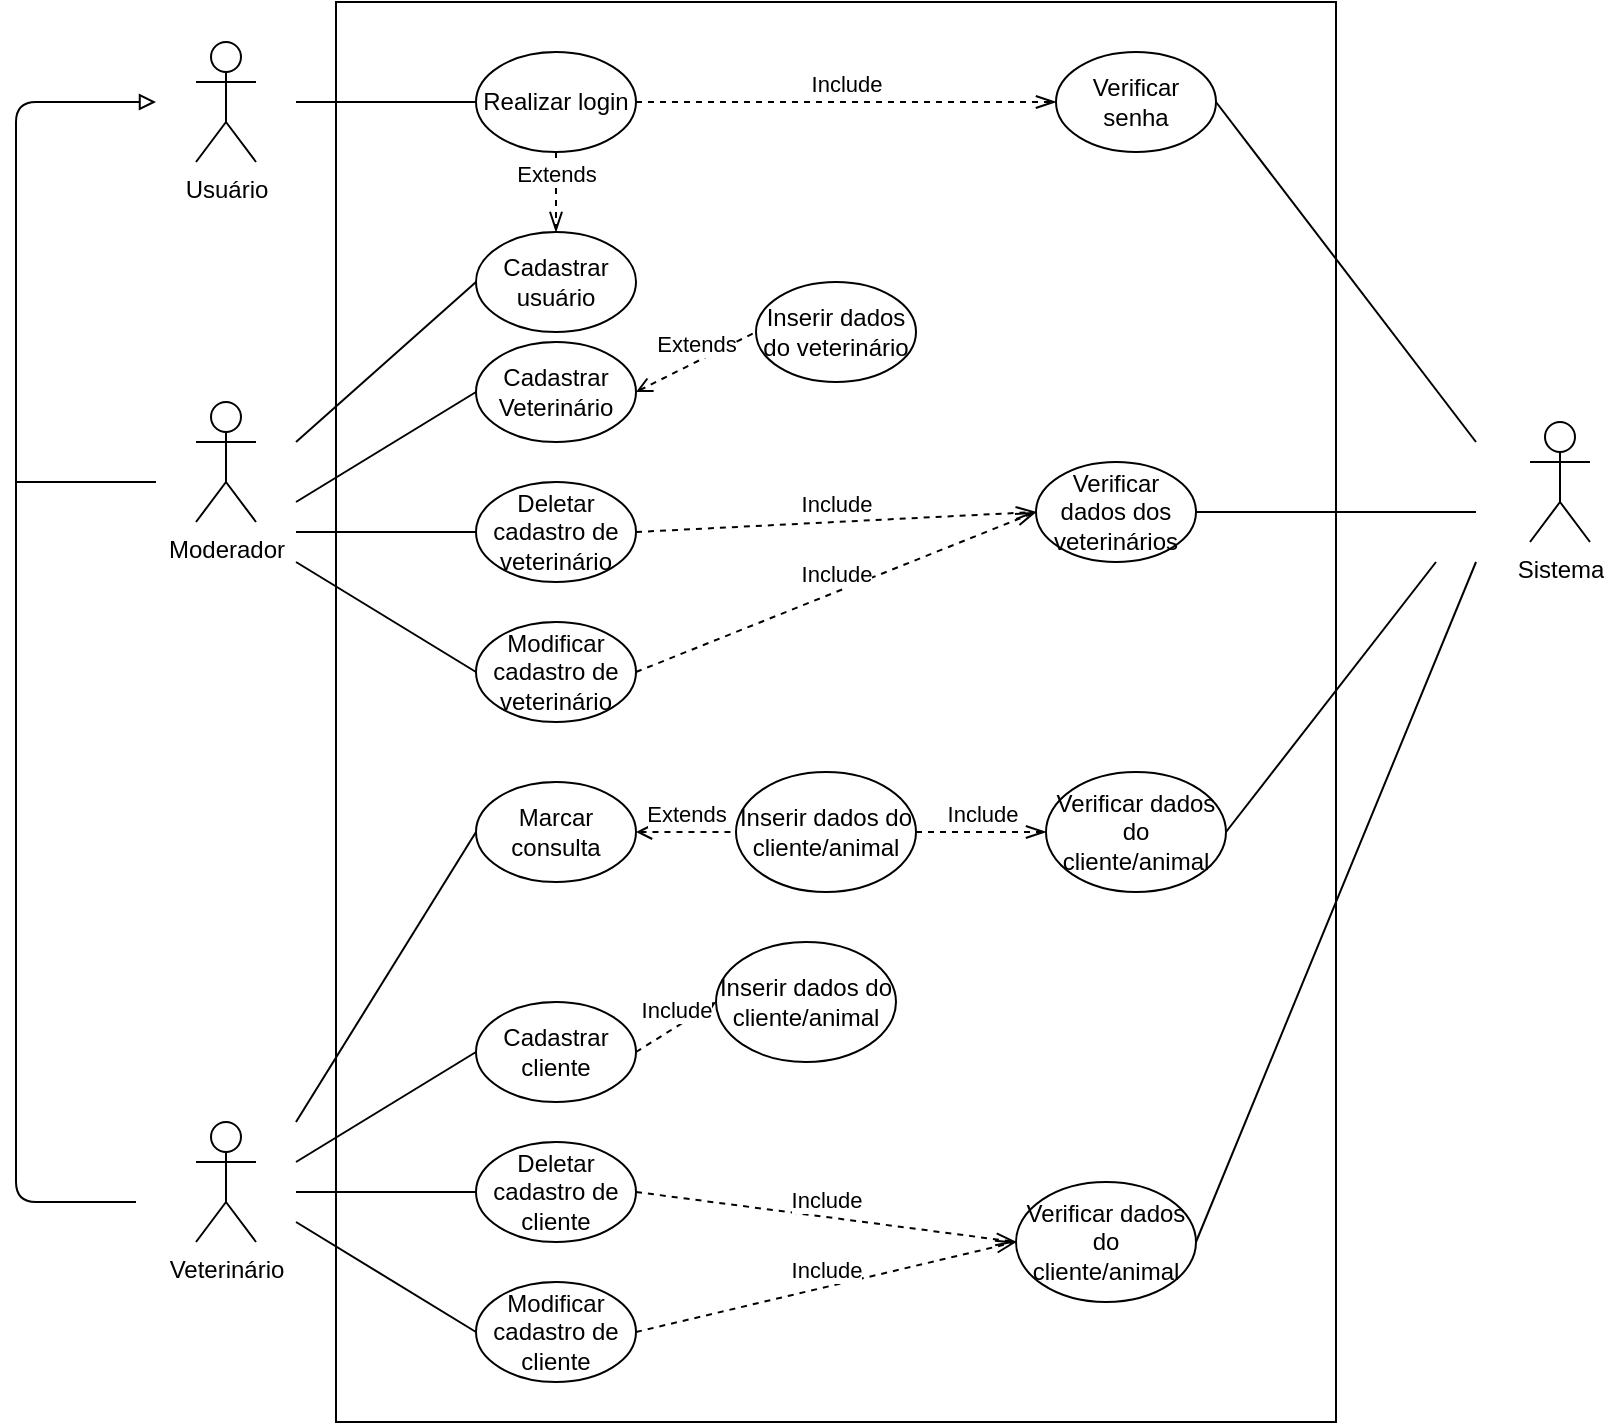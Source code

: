 <mxfile version="14.9.8" type="device" pages="3"><diagram id="sH-dvyDjHyyXj_8XE5ra" name="Caso de uso"><mxGraphModel dx="1043" dy="854" grid="1" gridSize="10" guides="1" tooltips="1" connect="1" arrows="1" fold="1" page="1" pageScale="1" pageWidth="827" pageHeight="1169" math="0" shadow="0"><root><mxCell id="0"/><mxCell id="1" parent="0"/><mxCell id="lDStgTZhg8uJ1jmvvIPx-1" value="Object" style="html=1;" vertex="1" parent="1"><mxGeometry x="280" y="490" width="110" height="50" as="geometry"/></mxCell><mxCell id="lDStgTZhg8uJ1jmvvIPx-2" value="" style="html=1;" vertex="1" parent="1"><mxGeometry x="170" y="210" width="500" height="710" as="geometry"/></mxCell><mxCell id="lDStgTZhg8uJ1jmvvIPx-3" value="Veterinário" style="shape=umlActor;verticalLabelPosition=bottom;verticalAlign=top;html=1;" vertex="1" parent="1"><mxGeometry x="100" y="770" width="30" height="60" as="geometry"/></mxCell><mxCell id="lDStgTZhg8uJ1jmvvIPx-4" value="Moderador" style="shape=umlActor;verticalLabelPosition=bottom;verticalAlign=top;html=1;" vertex="1" parent="1"><mxGeometry x="100" y="410" width="30" height="60" as="geometry"/></mxCell><mxCell id="lDStgTZhg8uJ1jmvvIPx-5" value="Usuário" style="shape=umlActor;verticalLabelPosition=bottom;verticalAlign=top;html=1;" vertex="1" parent="1"><mxGeometry x="100" y="230" width="30" height="60" as="geometry"/></mxCell><mxCell id="lDStgTZhg8uJ1jmvvIPx-7" value="" style="endArrow=block;html=1;endFill=0;" edge="1" parent="1"><mxGeometry width="50" height="50" relative="1" as="geometry"><mxPoint x="70" y="810" as="sourcePoint"/><mxPoint x="80" y="260" as="targetPoint"/><Array as="points"><mxPoint x="10" y="810"/><mxPoint x="10" y="470"/><mxPoint x="10" y="260"/></Array></mxGeometry></mxCell><mxCell id="lDStgTZhg8uJ1jmvvIPx-9" value="" style="endArrow=none;html=1;" edge="1" parent="1"><mxGeometry width="50" height="50" relative="1" as="geometry"><mxPoint x="10" y="450" as="sourcePoint"/><mxPoint x="80" y="450" as="targetPoint"/></mxGeometry></mxCell><mxCell id="lDStgTZhg8uJ1jmvvIPx-11" value="Cadastrar cliente" style="ellipse;whiteSpace=wrap;html=1;" vertex="1" parent="1"><mxGeometry x="240" y="710" width="80" height="50" as="geometry"/></mxCell><mxCell id="lDStgTZhg8uJ1jmvvIPx-12" value="Deletar cadastro de cliente" style="ellipse;whiteSpace=wrap;html=1;" vertex="1" parent="1"><mxGeometry x="240" y="780" width="80" height="50" as="geometry"/></mxCell><mxCell id="lDStgTZhg8uJ1jmvvIPx-13" value="Modificar cadastro de cliente" style="ellipse;whiteSpace=wrap;html=1;" vertex="1" parent="1"><mxGeometry x="240" y="850" width="80" height="50" as="geometry"/></mxCell><mxCell id="lDStgTZhg8uJ1jmvvIPx-14" value="" style="endArrow=none;html=1;entryX=0;entryY=0.5;entryDx=0;entryDy=0;" edge="1" parent="1" target="lDStgTZhg8uJ1jmvvIPx-12"><mxGeometry width="50" height="50" relative="1" as="geometry"><mxPoint x="150" y="805" as="sourcePoint"/><mxPoint x="360" y="850" as="targetPoint"/></mxGeometry></mxCell><mxCell id="lDStgTZhg8uJ1jmvvIPx-16" value="" style="endArrow=none;html=1;entryX=0;entryY=0.5;entryDx=0;entryDy=0;" edge="1" parent="1" target="lDStgTZhg8uJ1jmvvIPx-11"><mxGeometry width="50" height="50" relative="1" as="geometry"><mxPoint x="150" y="790" as="sourcePoint"/><mxPoint x="250" y="815" as="targetPoint"/></mxGeometry></mxCell><mxCell id="lDStgTZhg8uJ1jmvvIPx-17" value="" style="endArrow=none;html=1;entryX=0;entryY=0.5;entryDx=0;entryDy=0;" edge="1" parent="1" target="lDStgTZhg8uJ1jmvvIPx-13"><mxGeometry width="50" height="50" relative="1" as="geometry"><mxPoint x="150" y="820" as="sourcePoint"/><mxPoint x="250" y="745" as="targetPoint"/></mxGeometry></mxCell><mxCell id="lDStgTZhg8uJ1jmvvIPx-18" value="Realizar login" style="ellipse;whiteSpace=wrap;html=1;" vertex="1" parent="1"><mxGeometry x="240" y="235" width="80" height="50" as="geometry"/></mxCell><mxCell id="lDStgTZhg8uJ1jmvvIPx-19" value="" style="endArrow=none;html=1;entryX=0;entryY=0.5;entryDx=0;entryDy=0;" edge="1" parent="1" target="lDStgTZhg8uJ1jmvvIPx-18"><mxGeometry width="50" height="50" relative="1" as="geometry"><mxPoint x="150" y="260" as="sourcePoint"/><mxPoint x="250" y="455" as="targetPoint"/></mxGeometry></mxCell><mxCell id="lDStgTZhg8uJ1jmvvIPx-20" value="Cadastrar usuário" style="ellipse;whiteSpace=wrap;html=1;" vertex="1" parent="1"><mxGeometry x="240" y="325" width="80" height="50" as="geometry"/></mxCell><mxCell id="lDStgTZhg8uJ1jmvvIPx-31" value="Extends" style="html=1;verticalAlign=bottom;endArrow=openThin;dashed=1;endSize=8;endFill=0;exitX=0.5;exitY=1;exitDx=0;exitDy=0;entryX=0.5;entryY=0;entryDx=0;entryDy=0;" edge="1" parent="1" source="lDStgTZhg8uJ1jmvvIPx-18" target="lDStgTZhg8uJ1jmvvIPx-20"><mxGeometry relative="1" as="geometry"><mxPoint x="380" y="510" as="sourcePoint"/><mxPoint x="300" y="510" as="targetPoint"/></mxGeometry></mxCell><mxCell id="lDStgTZhg8uJ1jmvvIPx-32" value="Cadastrar Veterinário" style="ellipse;whiteSpace=wrap;html=1;" vertex="1" parent="1"><mxGeometry x="240" y="380" width="80" height="50" as="geometry"/></mxCell><mxCell id="lDStgTZhg8uJ1jmvvIPx-33" value="Deletar cadastro de veterinário" style="ellipse;whiteSpace=wrap;html=1;" vertex="1" parent="1"><mxGeometry x="240" y="450" width="80" height="50" as="geometry"/></mxCell><mxCell id="lDStgTZhg8uJ1jmvvIPx-34" value="Modificar cadastro de veterinário" style="ellipse;whiteSpace=wrap;html=1;" vertex="1" parent="1"><mxGeometry x="240" y="520" width="80" height="50" as="geometry"/></mxCell><mxCell id="lDStgTZhg8uJ1jmvvIPx-35" value="" style="endArrow=none;html=1;entryX=0;entryY=0.5;entryDx=0;entryDy=0;" edge="1" parent="1" target="lDStgTZhg8uJ1jmvvIPx-33"><mxGeometry width="50" height="50" relative="1" as="geometry"><mxPoint x="150" y="475" as="sourcePoint"/><mxPoint x="360" y="520" as="targetPoint"/></mxGeometry></mxCell><mxCell id="lDStgTZhg8uJ1jmvvIPx-36" value="" style="endArrow=none;html=1;entryX=0;entryY=0.5;entryDx=0;entryDy=0;" edge="1" parent="1" target="lDStgTZhg8uJ1jmvvIPx-32"><mxGeometry width="50" height="50" relative="1" as="geometry"><mxPoint x="150" y="460" as="sourcePoint"/><mxPoint x="250" y="485" as="targetPoint"/></mxGeometry></mxCell><mxCell id="lDStgTZhg8uJ1jmvvIPx-37" value="" style="endArrow=none;html=1;entryX=0;entryY=0.5;entryDx=0;entryDy=0;" edge="1" parent="1" target="lDStgTZhg8uJ1jmvvIPx-34"><mxGeometry width="50" height="50" relative="1" as="geometry"><mxPoint x="150" y="490" as="sourcePoint"/><mxPoint x="250" y="415" as="targetPoint"/></mxGeometry></mxCell><mxCell id="lDStgTZhg8uJ1jmvvIPx-38" value="" style="endArrow=none;html=1;entryX=0;entryY=0.5;entryDx=0;entryDy=0;" edge="1" parent="1" target="lDStgTZhg8uJ1jmvvIPx-20"><mxGeometry width="50" height="50" relative="1" as="geometry"><mxPoint x="150" y="430" as="sourcePoint"/><mxPoint x="360" y="490" as="targetPoint"/></mxGeometry></mxCell><mxCell id="lDStgTZhg8uJ1jmvvIPx-39" value="Include" style="html=1;verticalAlign=bottom;endArrow=openThin;dashed=1;endSize=8;endFill=0;exitX=1;exitY=0.5;exitDx=0;exitDy=0;" edge="1" parent="1" source="lDStgTZhg8uJ1jmvvIPx-18"><mxGeometry relative="1" as="geometry"><mxPoint x="290" y="295" as="sourcePoint"/><mxPoint x="530" y="260" as="targetPoint"/><Array as="points"/></mxGeometry></mxCell><mxCell id="lDStgTZhg8uJ1jmvvIPx-40" value="Verificar senha" style="ellipse;whiteSpace=wrap;html=1;" vertex="1" parent="1"><mxGeometry x="530" y="235" width="80" height="50" as="geometry"/></mxCell><mxCell id="lDStgTZhg8uJ1jmvvIPx-42" value="Inserir dados do veterinário" style="ellipse;whiteSpace=wrap;html=1;" vertex="1" parent="1"><mxGeometry x="380" y="350" width="80" height="50" as="geometry"/></mxCell><mxCell id="lDStgTZhg8uJ1jmvvIPx-43" value="Sistema" style="shape=umlActor;verticalLabelPosition=bottom;verticalAlign=top;html=1;" vertex="1" parent="1"><mxGeometry x="767" y="420" width="30" height="60" as="geometry"/></mxCell><mxCell id="lDStgTZhg8uJ1jmvvIPx-44" value="Include" style="html=1;verticalAlign=bottom;endArrow=open;dashed=1;endSize=8;endFill=0;exitX=1;exitY=0.5;exitDx=0;exitDy=0;entryX=0;entryY=0.5;entryDx=0;entryDy=0;" edge="1" parent="1" target="lDStgTZhg8uJ1jmvvIPx-45" source="lDStgTZhg8uJ1jmvvIPx-11"><mxGeometry relative="1" as="geometry"><mxPoint x="290" y="748" as="sourcePoint"/><mxPoint x="510" y="735" as="targetPoint"/><Array as="points"/></mxGeometry></mxCell><mxCell id="lDStgTZhg8uJ1jmvvIPx-45" value="Inserir dados do cliente/animal" style="ellipse;whiteSpace=wrap;html=1;" vertex="1" parent="1"><mxGeometry x="360" y="680" width="90" height="60" as="geometry"/></mxCell><mxCell id="lDStgTZhg8uJ1jmvvIPx-46" value="Verificar dados dos veterinários" style="ellipse;whiteSpace=wrap;html=1;" vertex="1" parent="1"><mxGeometry x="520" y="440" width="80" height="50" as="geometry"/></mxCell><mxCell id="lDStgTZhg8uJ1jmvvIPx-47" value="Verificar dados do cliente/animal" style="ellipse;whiteSpace=wrap;html=1;" vertex="1" parent="1"><mxGeometry x="510" y="800" width="90" height="60" as="geometry"/></mxCell><mxCell id="lDStgTZhg8uJ1jmvvIPx-51" value="Include" style="html=1;verticalAlign=bottom;endArrow=openThin;dashed=1;endSize=8;endFill=0;exitX=1;exitY=0.5;exitDx=0;exitDy=0;entryX=0;entryY=0.5;entryDx=0;entryDy=0;" edge="1" parent="1" source="lDStgTZhg8uJ1jmvvIPx-12" target="lDStgTZhg8uJ1jmvvIPx-47"><mxGeometry relative="1" as="geometry"><mxPoint x="340" y="800" as="sourcePoint"/><mxPoint x="550" y="800" as="targetPoint"/><Array as="points"/></mxGeometry></mxCell><mxCell id="lDStgTZhg8uJ1jmvvIPx-52" value="Include" style="html=1;verticalAlign=bottom;endArrow=openThin;dashed=1;endSize=8;endFill=0;exitX=1;exitY=0.5;exitDx=0;exitDy=0;entryX=0;entryY=0.5;entryDx=0;entryDy=0;" edge="1" parent="1" source="lDStgTZhg8uJ1jmvvIPx-13" target="lDStgTZhg8uJ1jmvvIPx-47"><mxGeometry relative="1" as="geometry"><mxPoint x="330" y="815" as="sourcePoint"/><mxPoint x="520" y="835" as="targetPoint"/><Array as="points"/></mxGeometry></mxCell><mxCell id="lDStgTZhg8uJ1jmvvIPx-53" value="" style="endArrow=none;html=1;exitX=1;exitY=0.5;exitDx=0;exitDy=0;" edge="1" parent="1" source="lDStgTZhg8uJ1jmvvIPx-47"><mxGeometry width="50" height="50" relative="1" as="geometry"><mxPoint x="310" y="540" as="sourcePoint"/><mxPoint x="740" y="490" as="targetPoint"/></mxGeometry></mxCell><mxCell id="lDStgTZhg8uJ1jmvvIPx-54" value="Include" style="html=1;verticalAlign=bottom;endArrow=openThin;dashed=1;endSize=8;endFill=0;exitX=1;exitY=0.5;exitDx=0;exitDy=0;entryX=0;entryY=0.5;entryDx=0;entryDy=0;" edge="1" parent="1" source="lDStgTZhg8uJ1jmvvIPx-33" target="lDStgTZhg8uJ1jmvvIPx-46"><mxGeometry relative="1" as="geometry"><mxPoint x="330" y="695" as="sourcePoint"/><mxPoint x="530" y="460" as="targetPoint"/><Array as="points"/></mxGeometry></mxCell><mxCell id="lDStgTZhg8uJ1jmvvIPx-55" value="Include" style="html=1;verticalAlign=bottom;endArrow=openThin;dashed=1;endSize=8;endFill=0;entryX=0;entryY=0.5;entryDx=0;entryDy=0;exitX=1;exitY=0.5;exitDx=0;exitDy=0;" edge="1" parent="1" source="lDStgTZhg8uJ1jmvvIPx-34" target="lDStgTZhg8uJ1jmvvIPx-46"><mxGeometry relative="1" as="geometry"><mxPoint x="330" y="485" as="sourcePoint"/><mxPoint x="530" y="475" as="targetPoint"/><Array as="points"/></mxGeometry></mxCell><mxCell id="lDStgTZhg8uJ1jmvvIPx-56" value="" style="endArrow=none;html=1;exitX=1;exitY=0.5;exitDx=0;exitDy=0;" edge="1" parent="1" source="lDStgTZhg8uJ1jmvvIPx-46"><mxGeometry width="50" height="50" relative="1" as="geometry"><mxPoint x="600" y="715" as="sourcePoint"/><mxPoint x="740" y="465" as="targetPoint"/></mxGeometry></mxCell><mxCell id="lDStgTZhg8uJ1jmvvIPx-57" value="" style="endArrow=none;html=1;exitX=1;exitY=0.5;exitDx=0;exitDy=0;" edge="1" parent="1" source="lDStgTZhg8uJ1jmvvIPx-40"><mxGeometry width="50" height="50" relative="1" as="geometry"><mxPoint x="610" y="475" as="sourcePoint"/><mxPoint x="740" y="430" as="targetPoint"/></mxGeometry></mxCell><mxCell id="lDStgTZhg8uJ1jmvvIPx-59" value="Extends" style="html=1;verticalAlign=bottom;endArrow=none;dashed=1;endSize=8;endFill=0;exitX=1;exitY=0.5;exitDx=0;exitDy=0;entryX=0;entryY=0.5;entryDx=0;entryDy=0;startArrow=open;startFill=0;" edge="1" parent="1" source="lDStgTZhg8uJ1jmvvIPx-32" target="lDStgTZhg8uJ1jmvvIPx-42"><mxGeometry relative="1" as="geometry"><mxPoint x="290" y="295" as="sourcePoint"/><mxPoint x="290" y="335" as="targetPoint"/></mxGeometry></mxCell><mxCell id="Vo3WNWnB5HFuRuLXM9Mv-1" value="Marcar consulta" style="ellipse;whiteSpace=wrap;html=1;" vertex="1" parent="1"><mxGeometry x="240" y="600" width="80" height="50" as="geometry"/></mxCell><mxCell id="Vo3WNWnB5HFuRuLXM9Mv-3" value="" style="endArrow=none;html=1;entryX=0;entryY=0.5;entryDx=0;entryDy=0;" edge="1" parent="1" target="Vo3WNWnB5HFuRuLXM9Mv-1"><mxGeometry width="50" height="50" relative="1" as="geometry"><mxPoint x="150" y="770" as="sourcePoint"/><mxPoint x="240" y="685" as="targetPoint"/></mxGeometry></mxCell><mxCell id="Vo3WNWnB5HFuRuLXM9Mv-5" value="Extends" style="html=1;verticalAlign=bottom;endArrow=none;dashed=1;endSize=8;endFill=0;exitX=1;exitY=0.5;exitDx=0;exitDy=0;entryX=0;entryY=0.5;entryDx=0;entryDy=0;startArrow=open;startFill=0;" edge="1" parent="1" source="Vo3WNWnB5HFuRuLXM9Mv-1" target="Vo3WNWnB5HFuRuLXM9Mv-6"><mxGeometry relative="1" as="geometry"><mxPoint x="397.03" y="536.07" as="sourcePoint"/><mxPoint x="450.0" y="599.998" as="targetPoint"/></mxGeometry></mxCell><mxCell id="Vo3WNWnB5HFuRuLXM9Mv-6" value="Inserir dados do cliente/animal" style="ellipse;whiteSpace=wrap;html=1;" vertex="1" parent="1"><mxGeometry x="370" y="595" width="90" height="60" as="geometry"/></mxCell><mxCell id="Vo3WNWnB5HFuRuLXM9Mv-7" value="Verificar dados do cliente/animal" style="ellipse;whiteSpace=wrap;html=1;" vertex="1" parent="1"><mxGeometry x="525" y="595" width="90" height="60" as="geometry"/></mxCell><mxCell id="Vo3WNWnB5HFuRuLXM9Mv-8" value="Include" style="html=1;verticalAlign=bottom;endArrow=openThin;dashed=1;endSize=8;endFill=0;exitX=1;exitY=0.5;exitDx=0;exitDy=0;entryX=0;entryY=0.5;entryDx=0;entryDy=0;" edge="1" parent="1" source="Vo3WNWnB5HFuRuLXM9Mv-6" target="Vo3WNWnB5HFuRuLXM9Mv-7"><mxGeometry relative="1" as="geometry"><mxPoint x="330" y="885" as="sourcePoint"/><mxPoint x="530" y="620" as="targetPoint"/><Array as="points"/></mxGeometry></mxCell><mxCell id="Vo3WNWnB5HFuRuLXM9Mv-9" value="" style="endArrow=none;html=1;exitX=1;exitY=0.5;exitDx=0;exitDy=0;" edge="1" parent="1" source="Vo3WNWnB5HFuRuLXM9Mv-7"><mxGeometry width="50" height="50" relative="1" as="geometry"><mxPoint x="610" y="475" as="sourcePoint"/><mxPoint x="720" y="490" as="targetPoint"/></mxGeometry></mxCell></root></mxGraphModel></diagram><diagram id="0rEouBIvueueG66EHW__" name="Classe"><mxGraphModel dx="811" dy="664" grid="1" gridSize="10" guides="1" tooltips="1" connect="1" arrows="1" fold="1" page="1" pageScale="1" pageWidth="827" pageHeight="1169" math="0" shadow="0"><root><mxCell id="7OW-9JsMzAlnPAidq_M4-0"/><mxCell id="7OW-9JsMzAlnPAidq_M4-1" parent="7OW-9JsMzAlnPAidq_M4-0"/><mxCell id="7OW-9JsMzAlnPAidq_M4-2" value="usuário" style="swimlane;fontStyle=1;align=center;verticalAlign=top;childLayout=stackLayout;horizontal=1;startSize=26;horizontalStack=0;resizeParent=1;resizeParentMax=0;resizeLast=0;collapsible=1;marginBottom=0;" vertex="1" parent="7OW-9JsMzAlnPAidq_M4-1"><mxGeometry x="254" y="130" width="160" height="138" as="geometry"/></mxCell><mxCell id="WtkkOM7DsgMhvSs2GcUw-4" value="+ nome: string" style="text;strokeColor=none;fillColor=none;align=left;verticalAlign=top;spacingLeft=4;spacingRight=4;overflow=hidden;rotatable=0;points=[[0,0.5],[1,0.5]];portConstraint=eastwest;" vertex="1" parent="7OW-9JsMzAlnPAidq_M4-2"><mxGeometry y="26" width="160" height="26" as="geometry"/></mxCell><mxCell id="7OW-9JsMzAlnPAidq_M4-3" value="# email: string" style="text;strokeColor=none;fillColor=none;align=left;verticalAlign=top;spacingLeft=4;spacingRight=4;overflow=hidden;rotatable=0;points=[[0,0.5],[1,0.5]];portConstraint=eastwest;" vertex="1" parent="7OW-9JsMzAlnPAidq_M4-2"><mxGeometry y="52" width="160" height="26" as="geometry"/></mxCell><mxCell id="WtkkOM7DsgMhvSs2GcUw-7" value="- senha: string" style="text;strokeColor=none;fillColor=none;align=left;verticalAlign=top;spacingLeft=4;spacingRight=4;overflow=hidden;rotatable=0;points=[[0,0.5],[1,0.5]];portConstraint=eastwest;" vertex="1" parent="7OW-9JsMzAlnPAidq_M4-2"><mxGeometry y="78" width="160" height="26" as="geometry"/></mxCell><mxCell id="7OW-9JsMzAlnPAidq_M4-4" value="" style="line;strokeWidth=1;fillColor=none;align=left;verticalAlign=middle;spacingTop=-1;spacingLeft=3;spacingRight=3;rotatable=0;labelPosition=right;points=[];portConstraint=eastwest;" vertex="1" parent="7OW-9JsMzAlnPAidq_M4-2"><mxGeometry y="104" width="160" height="8" as="geometry"/></mxCell><mxCell id="7OW-9JsMzAlnPAidq_M4-5" value="+verificarLogin(): bool" style="text;strokeColor=none;fillColor=none;align=left;verticalAlign=top;spacingLeft=4;spacingRight=4;overflow=hidden;rotatable=0;points=[[0,0.5],[1,0.5]];portConstraint=eastwest;" vertex="1" parent="7OW-9JsMzAlnPAidq_M4-2"><mxGeometry y="112" width="160" height="26" as="geometry"/></mxCell><mxCell id="CXsOmlgrLZ6OycAdwQ43-0" value="moderador" style="swimlane;fontStyle=1;align=center;verticalAlign=top;childLayout=stackLayout;horizontal=1;startSize=26;horizontalStack=0;resizeParent=1;resizeParentMax=0;resizeLast=0;collapsible=1;marginBottom=0;" vertex="1" parent="7OW-9JsMzAlnPAidq_M4-1"><mxGeometry x="540" y="130" width="160" height="144" as="geometry"/></mxCell><mxCell id="CXsOmlgrLZ6OycAdwQ43-1" value="- cpf: bigint" style="text;strokeColor=none;fillColor=none;align=left;verticalAlign=top;spacingLeft=4;spacingRight=4;overflow=hidden;rotatable=0;points=[[0,0.5],[1,0.5]];portConstraint=eastwest;" vertex="1" parent="CXsOmlgrLZ6OycAdwQ43-0"><mxGeometry y="26" width="160" height="26" as="geometry"/></mxCell><mxCell id="CXsOmlgrLZ6OycAdwQ43-2" value="" style="line;strokeWidth=1;fillColor=none;align=left;verticalAlign=middle;spacingTop=-1;spacingLeft=3;spacingRight=3;rotatable=0;labelPosition=right;points=[];portConstraint=eastwest;" vertex="1" parent="CXsOmlgrLZ6OycAdwQ43-0"><mxGeometry y="52" width="160" height="8" as="geometry"/></mxCell><mxCell id="CXsOmlgrLZ6OycAdwQ43-3" value="- cadastrarVet()" style="text;strokeColor=none;fillColor=none;align=left;verticalAlign=top;spacingLeft=4;spacingRight=4;overflow=hidden;rotatable=0;points=[[0,0.5],[1,0.5]];portConstraint=eastwest;" vertex="1" parent="CXsOmlgrLZ6OycAdwQ43-0"><mxGeometry y="60" width="160" height="26" as="geometry"/></mxCell><mxCell id="CXsOmlgrLZ6OycAdwQ43-4" value="- alterarCadastroVet()" style="text;strokeColor=none;fillColor=none;align=left;verticalAlign=top;spacingLeft=4;spacingRight=4;overflow=hidden;rotatable=0;points=[[0,0.5],[1,0.5]];portConstraint=eastwest;" vertex="1" parent="CXsOmlgrLZ6OycAdwQ43-0"><mxGeometry y="86" width="160" height="32" as="geometry"/></mxCell><mxCell id="CXsOmlgrLZ6OycAdwQ43-5" value="- deletarCadastroVet()" style="text;strokeColor=none;fillColor=none;align=left;verticalAlign=top;spacingLeft=4;spacingRight=4;overflow=hidden;rotatable=0;points=[[0,0.5],[1,0.5]];portConstraint=eastwest;" vertex="1" parent="CXsOmlgrLZ6OycAdwQ43-0"><mxGeometry y="118" width="160" height="26" as="geometry"/></mxCell><mxCell id="CXsOmlgrLZ6OycAdwQ43-7" value="" style="endArrow=block;endFill=0;endSize=12;html=1;entryX=1;entryY=0.5;entryDx=0;entryDy=0;" edge="1" parent="7OW-9JsMzAlnPAidq_M4-1" target="7OW-9JsMzAlnPAidq_M4-3"><mxGeometry width="160" relative="1" as="geometry"><mxPoint x="540" y="195" as="sourcePoint"/><mxPoint x="420" y="200" as="targetPoint"/></mxGeometry></mxCell><mxCell id="qMJIRwWVJ0PPuF6UFKeN-0" value="veterinário" style="swimlane;fontStyle=1;align=center;verticalAlign=top;childLayout=stackLayout;horizontal=1;startSize=26;horizontalStack=0;resizeParent=1;resizeParentMax=0;resizeLast=0;collapsible=1;marginBottom=0;" vertex="1" parent="7OW-9JsMzAlnPAidq_M4-1"><mxGeometry x="30" y="260" width="160" height="192" as="geometry"/></mxCell><mxCell id="qMJIRwWVJ0PPuF6UFKeN-1" value="- crmv: string" style="text;strokeColor=none;fillColor=none;align=left;verticalAlign=top;spacingLeft=4;spacingRight=4;overflow=hidden;rotatable=0;points=[[0,0.5],[1,0.5]];portConstraint=eastwest;" vertex="1" parent="qMJIRwWVJ0PPuF6UFKeN-0"><mxGeometry y="26" width="160" height="26" as="geometry"/></mxCell><mxCell id="qMJIRwWVJ0PPuF6UFKeN-4" value="+ tipoPet: string" style="text;strokeColor=none;fillColor=none;align=left;verticalAlign=top;spacingLeft=4;spacingRight=4;overflow=hidden;rotatable=0;points=[[0,0.5],[1,0.5]];portConstraint=eastwest;" vertex="1" parent="qMJIRwWVJ0PPuF6UFKeN-0"><mxGeometry y="52" width="160" height="28" as="geometry"/></mxCell><mxCell id="qMJIRwWVJ0PPuF6UFKeN-2" value="" style="line;strokeWidth=1;fillColor=none;align=left;verticalAlign=middle;spacingTop=-1;spacingLeft=3;spacingRight=3;rotatable=0;labelPosition=right;points=[];portConstraint=eastwest;" vertex="1" parent="qMJIRwWVJ0PPuF6UFKeN-0"><mxGeometry y="80" width="160" height="8" as="geometry"/></mxCell><mxCell id="qMJIRwWVJ0PPuF6UFKeN-3" value="+ marcarConsulta" style="text;strokeColor=none;fillColor=none;align=left;verticalAlign=top;spacingLeft=4;spacingRight=4;overflow=hidden;rotatable=0;points=[[0,0.5],[1,0.5]];portConstraint=eastwest;" vertex="1" parent="qMJIRwWVJ0PPuF6UFKeN-0"><mxGeometry y="88" width="160" height="26" as="geometry"/></mxCell><mxCell id="6_G21a6GdMjn140HbcUH-1" value="+ cadastrarCliente" style="text;strokeColor=none;fillColor=none;align=left;verticalAlign=top;spacingLeft=4;spacingRight=4;overflow=hidden;rotatable=0;points=[[0,0.5],[1,0.5]];portConstraint=eastwest;" vertex="1" parent="qMJIRwWVJ0PPuF6UFKeN-0"><mxGeometry y="114" width="160" height="26" as="geometry"/></mxCell><mxCell id="VPZLBgA8UMJpqKnA0lWh-0" value="+ alterarCadastroCliente()" style="text;strokeColor=none;fillColor=none;align=left;verticalAlign=top;spacingLeft=4;spacingRight=4;overflow=hidden;rotatable=0;points=[[0,0.5],[1,0.5]];portConstraint=eastwest;" vertex="1" parent="qMJIRwWVJ0PPuF6UFKeN-0"><mxGeometry y="140" width="160" height="26" as="geometry"/></mxCell><mxCell id="6_G21a6GdMjn140HbcUH-0" value="+ deletarCadastroCliente()" style="text;strokeColor=none;fillColor=none;align=left;verticalAlign=top;spacingLeft=4;spacingRight=4;overflow=hidden;rotatable=0;points=[[0,0.5],[1,0.5]];portConstraint=eastwest;" vertex="1" parent="qMJIRwWVJ0PPuF6UFKeN-0"><mxGeometry y="166" width="160" height="26" as="geometry"/></mxCell><mxCell id="VPZLBgA8UMJpqKnA0lWh-1" value="" style="endArrow=block;endFill=0;endSize=12;html=1;entryX=0;entryY=0.5;entryDx=0;entryDy=0;exitX=0.5;exitY=0;exitDx=0;exitDy=0;" edge="1" parent="7OW-9JsMzAlnPAidq_M4-1" source="qMJIRwWVJ0PPuF6UFKeN-0" target="7OW-9JsMzAlnPAidq_M4-3"><mxGeometry width="160" relative="1" as="geometry"><mxPoint x="550" y="205" as="sourcePoint"/><mxPoint x="424" y="205" as="targetPoint"/><Array as="points"><mxPoint x="110" y="195"/></Array></mxGeometry></mxCell></root></mxGraphModel></diagram><diagram id="uiQk6AV3LNKpiPuVBr4S" name="Conceitual"><mxGraphModel dx="730" dy="598" grid="1" gridSize="10" guides="1" tooltips="1" connect="1" arrows="1" fold="1" page="1" pageScale="1" pageWidth="827" pageHeight="1169" math="0" shadow="0"><root><mxCell id="XtLIuzAQq4Fd9atbQ09h-0"/><mxCell id="XtLIuzAQq4Fd9atbQ09h-1" parent="XtLIuzAQq4Fd9atbQ09h-0"/><mxCell id="GMz15U_8-AhwhcsOYd7g-14" style="edgeStyle=orthogonalEdgeStyle;rounded=0;orthogonalLoop=1;jettySize=auto;html=1;startArrow=none;startFill=0;endArrow=none;endFill=0;" edge="1" parent="XtLIuzAQq4Fd9atbQ09h-1" source="GMz15U_8-AhwhcsOYd7g-0" target="GMz15U_8-AhwhcsOYd7g-13"><mxGeometry relative="1" as="geometry"/></mxCell><mxCell id="GMz15U_8-AhwhcsOYd7g-22" style="edgeStyle=orthogonalEdgeStyle;rounded=0;orthogonalLoop=1;jettySize=auto;html=1;startArrow=none;startFill=0;endArrow=none;endFill=0;" edge="1" parent="XtLIuzAQq4Fd9atbQ09h-1" source="GMz15U_8-AhwhcsOYd7g-0" target="GMz15U_8-AhwhcsOYd7g-16"><mxGeometry relative="1" as="geometry"/></mxCell><mxCell id="GMz15U_8-AhwhcsOYd7g-0" value="Usuario" style="html=1;" vertex="1" parent="XtLIuzAQq4Fd9atbQ09h-1"><mxGeometry x="330" y="80" width="110" height="50" as="geometry"/></mxCell><mxCell id="GMz15U_8-AhwhcsOYd7g-31" value="" style="edgeStyle=orthogonalEdgeStyle;rounded=0;orthogonalLoop=1;jettySize=auto;html=1;startArrow=none;startFill=0;endArrow=none;endFill=0;" edge="1" parent="XtLIuzAQq4Fd9atbQ09h-1" source="GMz15U_8-AhwhcsOYd7g-1" target="GMz15U_8-AhwhcsOYd7g-17"><mxGeometry relative="1" as="geometry"/></mxCell><mxCell id="GMz15U_8-AhwhcsOYd7g-1" value="Cliente" style="html=1;" vertex="1" parent="XtLIuzAQq4Fd9atbQ09h-1"><mxGeometry x="460" y="190" width="110" height="50" as="geometry"/></mxCell><mxCell id="GMz15U_8-AhwhcsOYd7g-24" style="edgeStyle=orthogonalEdgeStyle;rounded=0;orthogonalLoop=1;jettySize=auto;html=1;startArrow=none;startFill=0;endArrow=none;endFill=0;" edge="1" parent="XtLIuzAQq4Fd9atbQ09h-1" source="GMz15U_8-AhwhcsOYd7g-2" target="GMz15U_8-AhwhcsOYd7g-20"><mxGeometry relative="1" as="geometry"/></mxCell><mxCell id="GMz15U_8-AhwhcsOYd7g-2" value="Veterinario" style="html=1;" vertex="1" parent="XtLIuzAQq4Fd9atbQ09h-1"><mxGeometry x="200" y="160" width="110" height="50" as="geometry"/></mxCell><mxCell id="GMz15U_8-AhwhcsOYd7g-3" value="Animal" style="html=1;" vertex="1" parent="XtLIuzAQq4Fd9atbQ09h-1"><mxGeometry x="460" y="350" width="110" height="50" as="geometry"/></mxCell><mxCell id="GMz15U_8-AhwhcsOYd7g-4" value="Moderador" style="html=1;" vertex="1" parent="XtLIuzAQq4Fd9atbQ09h-1"><mxGeometry x="590" y="80" width="110" height="50" as="geometry"/></mxCell><mxCell id="GMz15U_8-AhwhcsOYd7g-27" style="edgeStyle=orthogonalEdgeStyle;rounded=0;orthogonalLoop=1;jettySize=auto;html=1;startArrow=none;startFill=0;endArrow=none;endFill=0;" edge="1" parent="XtLIuzAQq4Fd9atbQ09h-1" source="GMz15U_8-AhwhcsOYd7g-5" target="GMz15U_8-AhwhcsOYd7g-19"><mxGeometry relative="1" as="geometry"/></mxCell><mxCell id="GMz15U_8-AhwhcsOYd7g-5" value="Consulta" style="html=1;" vertex="1" parent="XtLIuzAQq4Fd9atbQ09h-1"><mxGeometry x="200" y="350" width="110" height="50" as="geometry"/></mxCell><mxCell id="GMz15U_8-AhwhcsOYd7g-15" style="edgeStyle=orthogonalEdgeStyle;rounded=0;orthogonalLoop=1;jettySize=auto;html=1;startArrow=none;startFill=0;endArrow=none;endFill=0;" edge="1" parent="XtLIuzAQq4Fd9atbQ09h-1" source="GMz15U_8-AhwhcsOYd7g-13" target="GMz15U_8-AhwhcsOYd7g-4"><mxGeometry relative="1" as="geometry"/></mxCell><mxCell id="GMz15U_8-AhwhcsOYd7g-13" value="Possui" style="rhombus;whiteSpace=wrap;html=1;" vertex="1" parent="XtLIuzAQq4Fd9atbQ09h-1"><mxGeometry x="490" y="80" width="50" height="50" as="geometry"/></mxCell><mxCell id="GMz15U_8-AhwhcsOYd7g-23" style="edgeStyle=orthogonalEdgeStyle;rounded=0;orthogonalLoop=1;jettySize=auto;html=1;startArrow=none;startFill=0;endArrow=none;endFill=0;" edge="1" parent="XtLIuzAQq4Fd9atbQ09h-1" source="GMz15U_8-AhwhcsOYd7g-16" target="GMz15U_8-AhwhcsOYd7g-2"><mxGeometry relative="1" as="geometry"/></mxCell><mxCell id="GMz15U_8-AhwhcsOYd7g-16" value="Possui" style="rhombus;whiteSpace=wrap;html=1;" vertex="1" parent="XtLIuzAQq4Fd9atbQ09h-1"><mxGeometry x="230" y="80" width="50" height="50" as="geometry"/></mxCell><mxCell id="GMz15U_8-AhwhcsOYd7g-32" value="" style="edgeStyle=orthogonalEdgeStyle;rounded=0;orthogonalLoop=1;jettySize=auto;html=1;startArrow=none;startFill=0;endArrow=none;endFill=0;" edge="1" parent="XtLIuzAQq4Fd9atbQ09h-1" source="GMz15U_8-AhwhcsOYd7g-17" target="GMz15U_8-AhwhcsOYd7g-0"><mxGeometry relative="1" as="geometry"/></mxCell><mxCell id="GMz15U_8-AhwhcsOYd7g-17" value="Possui" style="rhombus;whiteSpace=wrap;html=1;" vertex="1" parent="XtLIuzAQq4Fd9atbQ09h-1"><mxGeometry x="360" y="190" width="50" height="50" as="geometry"/></mxCell><mxCell id="GMz15U_8-AhwhcsOYd7g-29" value="" style="edgeStyle=orthogonalEdgeStyle;rounded=0;orthogonalLoop=1;jettySize=auto;html=1;startArrow=none;startFill=0;endArrow=none;endFill=0;" edge="1" parent="XtLIuzAQq4Fd9atbQ09h-1" source="GMz15U_8-AhwhcsOYd7g-18" target="GMz15U_8-AhwhcsOYd7g-3"><mxGeometry relative="1" as="geometry"/></mxCell><mxCell id="GMz15U_8-AhwhcsOYd7g-30" value="" style="edgeStyle=orthogonalEdgeStyle;rounded=0;orthogonalLoop=1;jettySize=auto;html=1;startArrow=none;startFill=0;endArrow=none;endFill=0;" edge="1" parent="XtLIuzAQq4Fd9atbQ09h-1" source="GMz15U_8-AhwhcsOYd7g-18" target="GMz15U_8-AhwhcsOYd7g-1"><mxGeometry relative="1" as="geometry"/></mxCell><mxCell id="GMz15U_8-AhwhcsOYd7g-18" value="Possui" style="rhombus;whiteSpace=wrap;html=1;" vertex="1" parent="XtLIuzAQq4Fd9atbQ09h-1"><mxGeometry x="490" y="270" width="50" height="50" as="geometry"/></mxCell><mxCell id="GMz15U_8-AhwhcsOYd7g-28" style="edgeStyle=orthogonalEdgeStyle;rounded=0;orthogonalLoop=1;jettySize=auto;html=1;startArrow=none;startFill=0;endArrow=none;endFill=0;" edge="1" parent="XtLIuzAQq4Fd9atbQ09h-1" source="GMz15U_8-AhwhcsOYd7g-19" target="GMz15U_8-AhwhcsOYd7g-3"><mxGeometry relative="1" as="geometry"/></mxCell><mxCell id="GMz15U_8-AhwhcsOYd7g-19" value="Possui" style="rhombus;whiteSpace=wrap;html=1;" vertex="1" parent="XtLIuzAQq4Fd9atbQ09h-1"><mxGeometry x="360" y="350" width="50" height="50" as="geometry"/></mxCell><mxCell id="GMz15U_8-AhwhcsOYd7g-25" style="edgeStyle=orthogonalEdgeStyle;rounded=0;orthogonalLoop=1;jettySize=auto;html=1;startArrow=none;startFill=0;endArrow=none;endFill=0;" edge="1" parent="XtLIuzAQq4Fd9atbQ09h-1" source="GMz15U_8-AhwhcsOYd7g-20" target="GMz15U_8-AhwhcsOYd7g-5"><mxGeometry relative="1" as="geometry"/></mxCell><mxCell id="GMz15U_8-AhwhcsOYd7g-20" value="Possui" style="rhombus;whiteSpace=wrap;html=1;" vertex="1" parent="XtLIuzAQq4Fd9atbQ09h-1"><mxGeometry x="230" y="250" width="50" height="50" as="geometry"/></mxCell></root></mxGraphModel></diagram></mxfile>